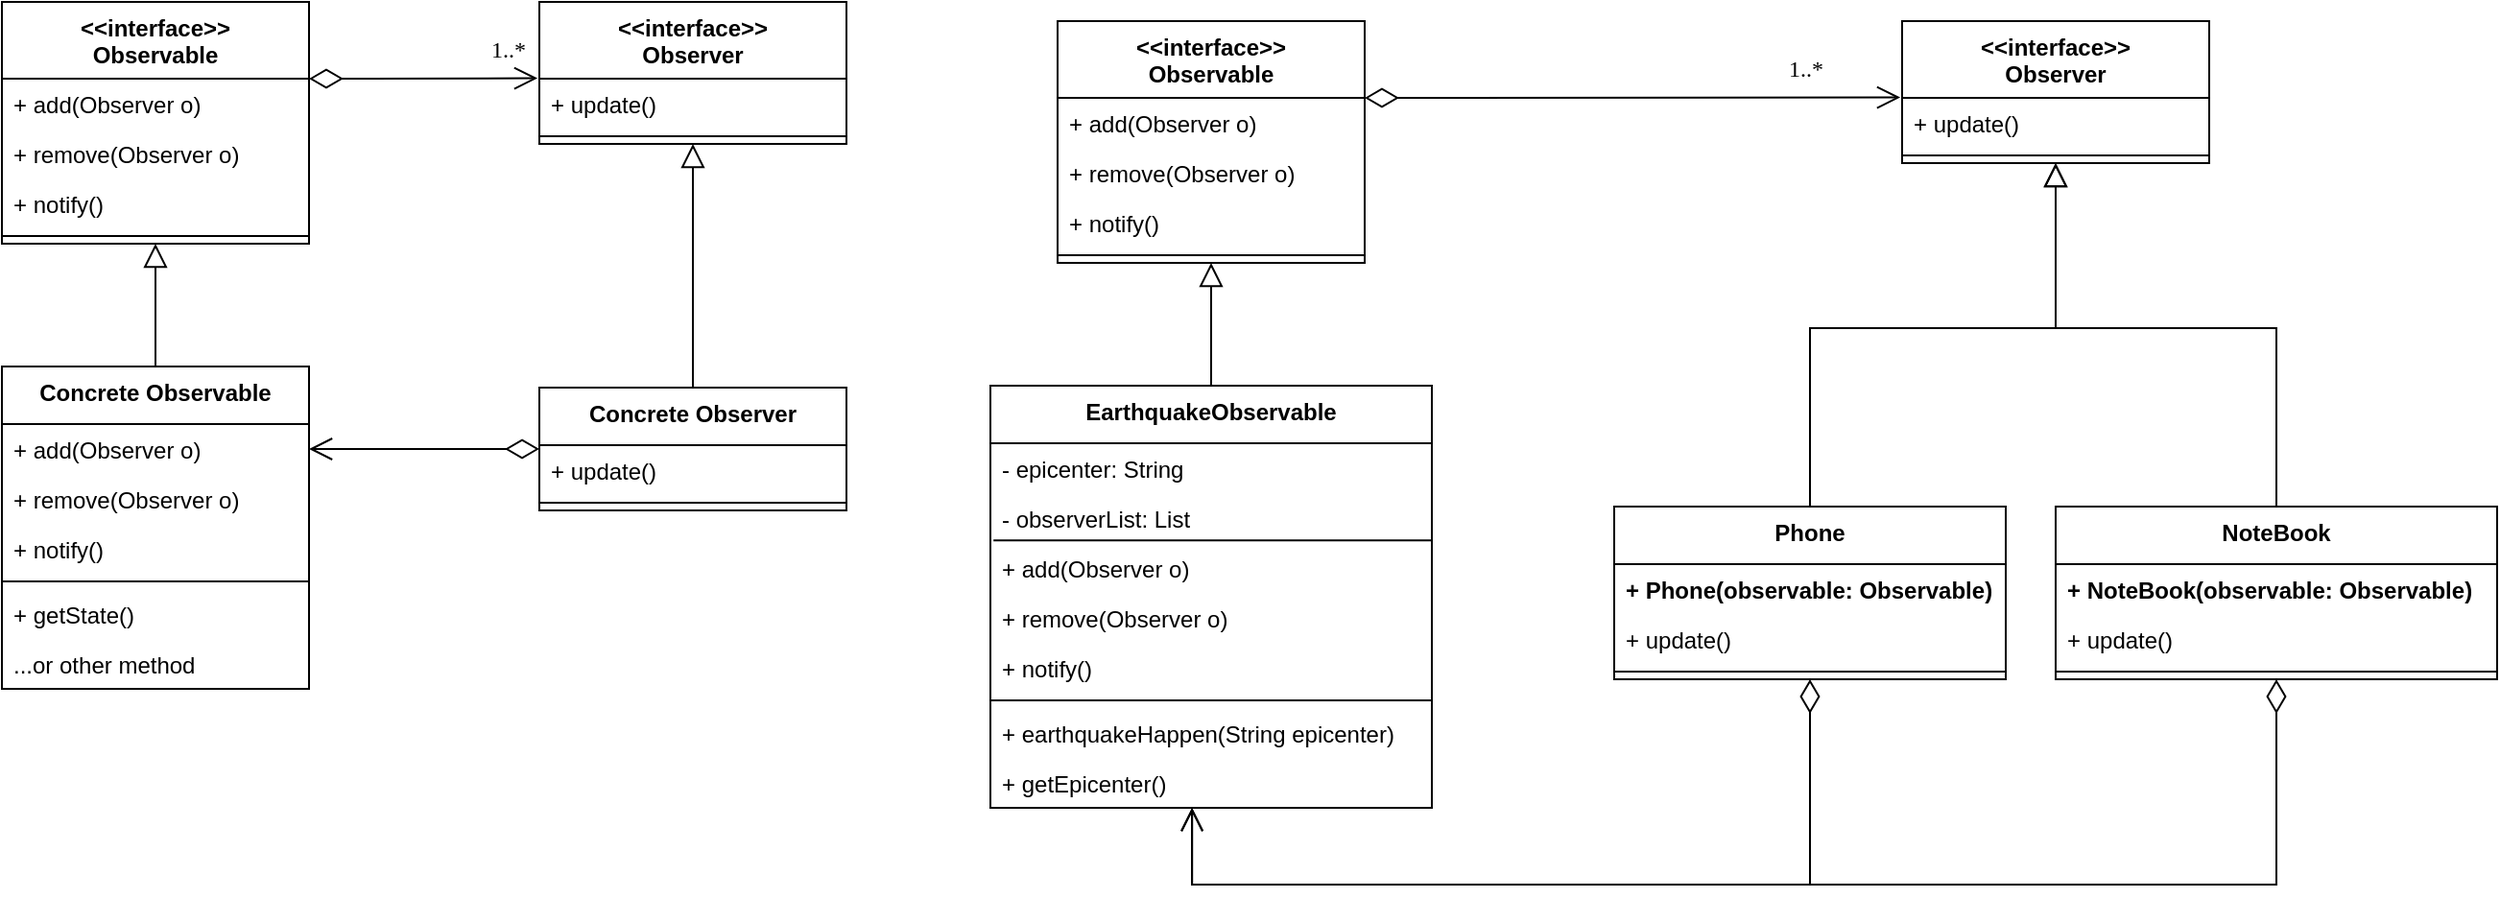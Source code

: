 <mxfile version="16.1.0" type="device"><diagram id="jBMqTBb5fiHSzNggL6_g" name="Page-1"><mxGraphModel dx="782" dy="436" grid="1" gridSize="10" guides="1" tooltips="1" connect="1" arrows="1" fold="1" page="1" pageScale="1" pageWidth="827" pageHeight="1169" math="0" shadow="0"><root><mxCell id="0"/><mxCell id="1" parent="0"/><mxCell id="Dp1LEqSKS0qnE7EP_qaA-29" style="edgeStyle=orthogonalEdgeStyle;rounded=0;orthogonalLoop=1;jettySize=auto;html=1;entryX=-0.006;entryY=-0.009;entryDx=0;entryDy=0;endArrow=open;endFill=0;endSize=10;startArrow=diamondThin;startFill=0;startSize=15;entryPerimeter=0;" parent="1" source="Dp1LEqSKS0qnE7EP_qaA-1" target="Dp1LEqSKS0qnE7EP_qaA-6" edge="1"><mxGeometry relative="1" as="geometry"><Array as="points"><mxPoint x="340" y="120"/><mxPoint x="340" y="120"/></Array></mxGeometry></mxCell><mxCell id="Dp1LEqSKS0qnE7EP_qaA-1" value="&lt;&lt;interface&gt;&gt;&#10;Observable" style="swimlane;fontStyle=1;align=center;verticalAlign=top;childLayout=stackLayout;horizontal=1;startSize=40;horizontalStack=0;resizeParent=1;resizeParentMax=0;resizeLast=0;collapsible=1;marginBottom=0;" parent="1" vertex="1"><mxGeometry x="150" y="80" width="160" height="126" as="geometry"/></mxCell><mxCell id="Dp1LEqSKS0qnE7EP_qaA-2" value="+ add(Observer o)" style="text;strokeColor=none;fillColor=none;align=left;verticalAlign=top;spacingLeft=4;spacingRight=4;overflow=hidden;rotatable=0;points=[[0,0.5],[1,0.5]];portConstraint=eastwest;" parent="Dp1LEqSKS0qnE7EP_qaA-1" vertex="1"><mxGeometry y="40" width="160" height="26" as="geometry"/></mxCell><mxCell id="Dp1LEqSKS0qnE7EP_qaA-9" value="+ remove(Observer o)" style="text;strokeColor=none;fillColor=none;align=left;verticalAlign=top;spacingLeft=4;spacingRight=4;overflow=hidden;rotatable=0;points=[[0,0.5],[1,0.5]];portConstraint=eastwest;" parent="Dp1LEqSKS0qnE7EP_qaA-1" vertex="1"><mxGeometry y="66" width="160" height="26" as="geometry"/></mxCell><mxCell id="Dp1LEqSKS0qnE7EP_qaA-4" value="+ notify()" style="text;strokeColor=none;fillColor=none;align=left;verticalAlign=top;spacingLeft=4;spacingRight=4;overflow=hidden;rotatable=0;points=[[0,0.5],[1,0.5]];portConstraint=eastwest;" parent="Dp1LEqSKS0qnE7EP_qaA-1" vertex="1"><mxGeometry y="92" width="160" height="26" as="geometry"/></mxCell><mxCell id="Dp1LEqSKS0qnE7EP_qaA-3" value="" style="line;strokeWidth=1;fillColor=none;align=left;verticalAlign=middle;spacingTop=-1;spacingLeft=3;spacingRight=3;rotatable=0;labelPosition=right;points=[];portConstraint=eastwest;" parent="Dp1LEqSKS0qnE7EP_qaA-1" vertex="1"><mxGeometry y="118" width="160" height="8" as="geometry"/></mxCell><mxCell id="Dp1LEqSKS0qnE7EP_qaA-5" value="&lt;&lt;interface&gt;&gt;&#10;Observer" style="swimlane;fontStyle=1;align=center;verticalAlign=top;childLayout=stackLayout;horizontal=1;startSize=40;horizontalStack=0;resizeParent=1;resizeParentMax=0;resizeLast=0;collapsible=1;marginBottom=0;" parent="1" vertex="1"><mxGeometry x="430" y="80" width="160" height="74" as="geometry"/></mxCell><mxCell id="Dp1LEqSKS0qnE7EP_qaA-6" value="+ update()" style="text;strokeColor=none;fillColor=none;align=left;verticalAlign=top;spacingLeft=4;spacingRight=4;overflow=hidden;rotatable=0;points=[[0,0.5],[1,0.5]];portConstraint=eastwest;" parent="Dp1LEqSKS0qnE7EP_qaA-5" vertex="1"><mxGeometry y="40" width="160" height="26" as="geometry"/></mxCell><mxCell id="Dp1LEqSKS0qnE7EP_qaA-7" value="" style="line;strokeWidth=1;fillColor=none;align=left;verticalAlign=middle;spacingTop=-1;spacingLeft=3;spacingRight=3;rotatable=0;labelPosition=right;points=[];portConstraint=eastwest;" parent="Dp1LEqSKS0qnE7EP_qaA-5" vertex="1"><mxGeometry y="66" width="160" height="8" as="geometry"/></mxCell><mxCell id="Dp1LEqSKS0qnE7EP_qaA-27" style="edgeStyle=orthogonalEdgeStyle;rounded=0;orthogonalLoop=1;jettySize=auto;html=1;entryX=0.5;entryY=1;entryDx=0;entryDy=0;endArrow=block;endFill=0;endSize=10;" parent="1" source="Dp1LEqSKS0qnE7EP_qaA-15" target="Dp1LEqSKS0qnE7EP_qaA-1" edge="1"><mxGeometry relative="1" as="geometry"/></mxCell><mxCell id="Dp1LEqSKS0qnE7EP_qaA-15" value="Concrete Observable" style="swimlane;fontStyle=1;align=center;verticalAlign=top;childLayout=stackLayout;horizontal=1;startSize=30;horizontalStack=0;resizeParent=1;resizeParentMax=0;resizeLast=0;collapsible=1;marginBottom=0;" parent="1" vertex="1"><mxGeometry x="150" y="270" width="160" height="168" as="geometry"/></mxCell><mxCell id="Dp1LEqSKS0qnE7EP_qaA-16" value="+ add(Observer o)" style="text;strokeColor=none;fillColor=none;align=left;verticalAlign=top;spacingLeft=4;spacingRight=4;overflow=hidden;rotatable=0;points=[[0,0.5],[1,0.5]];portConstraint=eastwest;" parent="Dp1LEqSKS0qnE7EP_qaA-15" vertex="1"><mxGeometry y="30" width="160" height="26" as="geometry"/></mxCell><mxCell id="Dp1LEqSKS0qnE7EP_qaA-18" value="+ remove(Observer o)" style="text;strokeColor=none;fillColor=none;align=left;verticalAlign=top;spacingLeft=4;spacingRight=4;overflow=hidden;rotatable=0;points=[[0,0.5],[1,0.5]];portConstraint=eastwest;" parent="Dp1LEqSKS0qnE7EP_qaA-15" vertex="1"><mxGeometry y="56" width="160" height="26" as="geometry"/></mxCell><mxCell id="Dp1LEqSKS0qnE7EP_qaA-19" value="+ notify()" style="text;strokeColor=none;fillColor=none;align=left;verticalAlign=top;spacingLeft=4;spacingRight=4;overflow=hidden;rotatable=0;points=[[0,0.5],[1,0.5]];portConstraint=eastwest;" parent="Dp1LEqSKS0qnE7EP_qaA-15" vertex="1"><mxGeometry y="82" width="160" height="26" as="geometry"/></mxCell><mxCell id="Dp1LEqSKS0qnE7EP_qaA-17" value="" style="line;strokeWidth=1;fillColor=none;align=left;verticalAlign=middle;spacingTop=-1;spacingLeft=3;spacingRight=3;rotatable=0;labelPosition=right;points=[];portConstraint=eastwest;" parent="Dp1LEqSKS0qnE7EP_qaA-15" vertex="1"><mxGeometry y="108" width="160" height="8" as="geometry"/></mxCell><mxCell id="Dp1LEqSKS0qnE7EP_qaA-20" value="+ getState()" style="text;strokeColor=none;fillColor=none;align=left;verticalAlign=top;spacingLeft=4;spacingRight=4;overflow=hidden;rotatable=0;points=[[0,0.5],[1,0.5]];portConstraint=eastwest;" parent="Dp1LEqSKS0qnE7EP_qaA-15" vertex="1"><mxGeometry y="116" width="160" height="26" as="geometry"/></mxCell><mxCell id="Dp1LEqSKS0qnE7EP_qaA-34" value="...or other method" style="text;strokeColor=none;fillColor=none;align=left;verticalAlign=top;spacingLeft=4;spacingRight=4;overflow=hidden;rotatable=0;points=[[0,0.5],[1,0.5]];portConstraint=eastwest;" parent="Dp1LEqSKS0qnE7EP_qaA-15" vertex="1"><mxGeometry y="142" width="160" height="26" as="geometry"/></mxCell><mxCell id="Dp1LEqSKS0qnE7EP_qaA-28" style="edgeStyle=orthogonalEdgeStyle;rounded=0;orthogonalLoop=1;jettySize=auto;html=1;entryX=0.5;entryY=1;entryDx=0;entryDy=0;endArrow=block;endFill=0;endSize=10;" parent="1" source="Dp1LEqSKS0qnE7EP_qaA-21" target="Dp1LEqSKS0qnE7EP_qaA-5" edge="1"><mxGeometry relative="1" as="geometry"/></mxCell><mxCell id="Dp1LEqSKS0qnE7EP_qaA-33" style="edgeStyle=orthogonalEdgeStyle;rounded=0;orthogonalLoop=1;jettySize=auto;html=1;entryX=1;entryY=0.5;entryDx=0;entryDy=0;fontFamily=Verdana;startArrow=diamondThin;startFill=0;endArrow=open;endFill=0;startSize=15;endSize=10;" parent="1" source="Dp1LEqSKS0qnE7EP_qaA-21" target="Dp1LEqSKS0qnE7EP_qaA-16" edge="1"><mxGeometry relative="1" as="geometry"/></mxCell><mxCell id="Dp1LEqSKS0qnE7EP_qaA-21" value="Concrete Observer" style="swimlane;fontStyle=1;align=center;verticalAlign=top;childLayout=stackLayout;horizontal=1;startSize=30;horizontalStack=0;resizeParent=1;resizeParentMax=0;resizeLast=0;collapsible=1;marginBottom=0;" parent="1" vertex="1"><mxGeometry x="430" y="281" width="160" height="64" as="geometry"/></mxCell><mxCell id="Dp1LEqSKS0qnE7EP_qaA-22" value="+ update()" style="text;strokeColor=none;fillColor=none;align=left;verticalAlign=top;spacingLeft=4;spacingRight=4;overflow=hidden;rotatable=0;points=[[0,0.5],[1,0.5]];portConstraint=eastwest;" parent="Dp1LEqSKS0qnE7EP_qaA-21" vertex="1"><mxGeometry y="30" width="160" height="26" as="geometry"/></mxCell><mxCell id="Dp1LEqSKS0qnE7EP_qaA-25" value="" style="line;strokeWidth=1;fillColor=none;align=left;verticalAlign=middle;spacingTop=-1;spacingLeft=3;spacingRight=3;rotatable=0;labelPosition=right;points=[];portConstraint=eastwest;" parent="Dp1LEqSKS0qnE7EP_qaA-21" vertex="1"><mxGeometry y="56" width="160" height="8" as="geometry"/></mxCell><mxCell id="Dp1LEqSKS0qnE7EP_qaA-30" value="1..*" style="text;html=1;strokeColor=none;fillColor=none;align=center;verticalAlign=middle;whiteSpace=wrap;rounded=0;fontFamily=Verdana;" parent="1" vertex="1"><mxGeometry x="384" y="90" width="60" height="30" as="geometry"/></mxCell><mxCell id="LIw-51wXLznhRcdPemde-1" style="edgeStyle=orthogonalEdgeStyle;rounded=0;orthogonalLoop=1;jettySize=auto;html=1;entryX=-0.006;entryY=-0.009;entryDx=0;entryDy=0;endArrow=open;endFill=0;endSize=10;startArrow=diamondThin;startFill=0;startSize=15;entryPerimeter=0;" edge="1" parent="1" source="LIw-51wXLznhRcdPemde-2" target="LIw-51wXLznhRcdPemde-8"><mxGeometry relative="1" as="geometry"><Array as="points"><mxPoint x="890" y="130"/><mxPoint x="890" y="130"/></Array></mxGeometry></mxCell><mxCell id="LIw-51wXLznhRcdPemde-2" value="&lt;&lt;interface&gt;&gt;&#10;Observable" style="swimlane;fontStyle=1;align=center;verticalAlign=top;childLayout=stackLayout;horizontal=1;startSize=40;horizontalStack=0;resizeParent=1;resizeParentMax=0;resizeLast=0;collapsible=1;marginBottom=0;" vertex="1" parent="1"><mxGeometry x="700" y="90" width="160" height="126" as="geometry"/></mxCell><mxCell id="LIw-51wXLznhRcdPemde-3" value="+ add(Observer o)" style="text;strokeColor=none;fillColor=none;align=left;verticalAlign=top;spacingLeft=4;spacingRight=4;overflow=hidden;rotatable=0;points=[[0,0.5],[1,0.5]];portConstraint=eastwest;" vertex="1" parent="LIw-51wXLznhRcdPemde-2"><mxGeometry y="40" width="160" height="26" as="geometry"/></mxCell><mxCell id="LIw-51wXLznhRcdPemde-4" value="+ remove(Observer o)" style="text;strokeColor=none;fillColor=none;align=left;verticalAlign=top;spacingLeft=4;spacingRight=4;overflow=hidden;rotatable=0;points=[[0,0.5],[1,0.5]];portConstraint=eastwest;" vertex="1" parent="LIw-51wXLznhRcdPemde-2"><mxGeometry y="66" width="160" height="26" as="geometry"/></mxCell><mxCell id="LIw-51wXLznhRcdPemde-5" value="+ notify()" style="text;strokeColor=none;fillColor=none;align=left;verticalAlign=top;spacingLeft=4;spacingRight=4;overflow=hidden;rotatable=0;points=[[0,0.5],[1,0.5]];portConstraint=eastwest;" vertex="1" parent="LIw-51wXLznhRcdPemde-2"><mxGeometry y="92" width="160" height="26" as="geometry"/></mxCell><mxCell id="LIw-51wXLznhRcdPemde-6" value="" style="line;strokeWidth=1;fillColor=none;align=left;verticalAlign=middle;spacingTop=-1;spacingLeft=3;spacingRight=3;rotatable=0;labelPosition=right;points=[];portConstraint=eastwest;" vertex="1" parent="LIw-51wXLznhRcdPemde-2"><mxGeometry y="118" width="160" height="8" as="geometry"/></mxCell><mxCell id="LIw-51wXLznhRcdPemde-7" value="&lt;&lt;interface&gt;&gt;&#10;Observer" style="swimlane;fontStyle=1;align=center;verticalAlign=top;childLayout=stackLayout;horizontal=1;startSize=40;horizontalStack=0;resizeParent=1;resizeParentMax=0;resizeLast=0;collapsible=1;marginBottom=0;" vertex="1" parent="1"><mxGeometry x="1140" y="90" width="160" height="74" as="geometry"/></mxCell><mxCell id="LIw-51wXLznhRcdPemde-8" value="+ update()" style="text;strokeColor=none;fillColor=none;align=left;verticalAlign=top;spacingLeft=4;spacingRight=4;overflow=hidden;rotatable=0;points=[[0,0.5],[1,0.5]];portConstraint=eastwest;" vertex="1" parent="LIw-51wXLznhRcdPemde-7"><mxGeometry y="40" width="160" height="26" as="geometry"/></mxCell><mxCell id="LIw-51wXLznhRcdPemde-9" value="" style="line;strokeWidth=1;fillColor=none;align=left;verticalAlign=middle;spacingTop=-1;spacingLeft=3;spacingRight=3;rotatable=0;labelPosition=right;points=[];portConstraint=eastwest;" vertex="1" parent="LIw-51wXLznhRcdPemde-7"><mxGeometry y="66" width="160" height="8" as="geometry"/></mxCell><mxCell id="LIw-51wXLznhRcdPemde-10" style="edgeStyle=orthogonalEdgeStyle;rounded=0;orthogonalLoop=1;jettySize=auto;html=1;entryX=0.5;entryY=1;entryDx=0;entryDy=0;endArrow=block;endFill=0;endSize=10;" edge="1" parent="1" source="LIw-51wXLznhRcdPemde-11" target="LIw-51wXLznhRcdPemde-2"><mxGeometry relative="1" as="geometry"/></mxCell><mxCell id="LIw-51wXLznhRcdPemde-11" value="EarthquakeObservable" style="swimlane;fontStyle=1;align=center;verticalAlign=top;childLayout=stackLayout;horizontal=1;startSize=30;horizontalStack=0;resizeParent=1;resizeParentMax=0;resizeLast=0;collapsible=1;marginBottom=0;" vertex="1" parent="1"><mxGeometry x="665" y="280" width="230" height="220" as="geometry"/></mxCell><mxCell id="LIw-51wXLznhRcdPemde-24" value="- epicenter: String" style="text;strokeColor=none;fillColor=none;align=left;verticalAlign=top;spacingLeft=4;spacingRight=4;overflow=hidden;rotatable=0;points=[[0,0.5],[1,0.5]];portConstraint=eastwest;" vertex="1" parent="LIw-51wXLznhRcdPemde-11"><mxGeometry y="30" width="230" height="26" as="geometry"/></mxCell><mxCell id="LIw-51wXLznhRcdPemde-25" value="- observerList: List" style="text;strokeColor=none;fillColor=none;align=left;verticalAlign=top;spacingLeft=4;spacingRight=4;overflow=hidden;rotatable=0;points=[[0,0.5],[1,0.5]];portConstraint=eastwest;" vertex="1" parent="LIw-51wXLznhRcdPemde-11"><mxGeometry y="56" width="230" height="26" as="geometry"/></mxCell><mxCell id="LIw-51wXLznhRcdPemde-12" value="+ add(Observer o)" style="text;strokeColor=none;fillColor=none;align=left;verticalAlign=top;spacingLeft=4;spacingRight=4;overflow=hidden;rotatable=0;points=[[0,0.5],[1,0.5]];portConstraint=eastwest;" vertex="1" parent="LIw-51wXLznhRcdPemde-11"><mxGeometry y="82" width="230" height="26" as="geometry"/></mxCell><mxCell id="LIw-51wXLznhRcdPemde-13" value="+ remove(Observer o)" style="text;strokeColor=none;fillColor=none;align=left;verticalAlign=top;spacingLeft=4;spacingRight=4;overflow=hidden;rotatable=0;points=[[0,0.5],[1,0.5]];portConstraint=eastwest;" vertex="1" parent="LIw-51wXLznhRcdPemde-11"><mxGeometry y="108" width="230" height="26" as="geometry"/></mxCell><mxCell id="LIw-51wXLznhRcdPemde-14" value="+ notify()" style="text;strokeColor=none;fillColor=none;align=left;verticalAlign=top;spacingLeft=4;spacingRight=4;overflow=hidden;rotatable=0;points=[[0,0.5],[1,0.5]];portConstraint=eastwest;" vertex="1" parent="LIw-51wXLznhRcdPemde-11"><mxGeometry y="134" width="230" height="26" as="geometry"/></mxCell><mxCell id="LIw-51wXLznhRcdPemde-15" value="" style="line;strokeWidth=1;fillColor=none;align=left;verticalAlign=middle;spacingTop=-1;spacingLeft=3;spacingRight=3;rotatable=0;labelPosition=right;points=[];portConstraint=eastwest;" vertex="1" parent="LIw-51wXLznhRcdPemde-11"><mxGeometry y="160" width="230" height="8" as="geometry"/></mxCell><mxCell id="LIw-51wXLznhRcdPemde-16" value="+ earthquakeHappen(String epicenter)" style="text;strokeColor=none;fillColor=none;align=left;verticalAlign=top;spacingLeft=4;spacingRight=4;overflow=hidden;rotatable=0;points=[[0,0.5],[1,0.5]];portConstraint=eastwest;" vertex="1" parent="LIw-51wXLznhRcdPemde-11"><mxGeometry y="168" width="230" height="26" as="geometry"/></mxCell><mxCell id="LIw-51wXLznhRcdPemde-17" value="+ getEpicenter()" style="text;strokeColor=none;fillColor=none;align=left;verticalAlign=top;spacingLeft=4;spacingRight=4;overflow=hidden;rotatable=0;points=[[0,0.5],[1,0.5]];portConstraint=eastwest;" vertex="1" parent="LIw-51wXLznhRcdPemde-11"><mxGeometry y="194" width="230" height="26" as="geometry"/></mxCell><mxCell id="LIw-51wXLznhRcdPemde-29" value="" style="endArrow=none;html=1;rounded=0;entryX=0.999;entryY=-0.051;entryDx=0;entryDy=0;entryPerimeter=0;exitX=0.007;exitY=-0.051;exitDx=0;exitDy=0;exitPerimeter=0;" edge="1" parent="LIw-51wXLznhRcdPemde-11" source="LIw-51wXLznhRcdPemde-12" target="LIw-51wXLznhRcdPemde-12"><mxGeometry width="50" height="50" relative="1" as="geometry"><mxPoint x="15" y="190" as="sourcePoint"/><mxPoint x="65" y="140" as="targetPoint"/></mxGeometry></mxCell><mxCell id="LIw-51wXLznhRcdPemde-18" style="edgeStyle=orthogonalEdgeStyle;rounded=0;orthogonalLoop=1;jettySize=auto;html=1;entryX=0.5;entryY=1;entryDx=0;entryDy=0;endArrow=block;endFill=0;endSize=10;exitX=0.5;exitY=0;exitDx=0;exitDy=0;" edge="1" parent="1" source="LIw-51wXLznhRcdPemde-20" target="LIw-51wXLznhRcdPemde-7"><mxGeometry relative="1" as="geometry"><Array as="points"><mxPoint x="1092" y="250"/><mxPoint x="1220" y="250"/></Array></mxGeometry></mxCell><mxCell id="LIw-51wXLznhRcdPemde-19" style="edgeStyle=orthogonalEdgeStyle;rounded=0;orthogonalLoop=1;jettySize=auto;html=1;fontFamily=Verdana;startArrow=diamondThin;startFill=0;endArrow=open;endFill=0;startSize=15;endSize=10;exitX=0.5;exitY=1;exitDx=0;exitDy=0;entryX=0.457;entryY=1;entryDx=0;entryDy=0;entryPerimeter=0;" edge="1" parent="1" source="LIw-51wXLznhRcdPemde-20" target="LIw-51wXLznhRcdPemde-17"><mxGeometry relative="1" as="geometry"><Array as="points"><mxPoint x="1092" y="540"/><mxPoint x="770" y="540"/></Array></mxGeometry></mxCell><mxCell id="LIw-51wXLznhRcdPemde-20" value="Phone" style="swimlane;fontStyle=1;align=center;verticalAlign=top;childLayout=stackLayout;horizontal=1;startSize=30;horizontalStack=0;resizeParent=1;resizeParentMax=0;resizeLast=0;collapsible=1;marginBottom=0;" vertex="1" parent="1"><mxGeometry x="990" y="343" width="204" height="90" as="geometry"/></mxCell><mxCell id="LIw-51wXLznhRcdPemde-30" value="+ Phone(observable: Observable)" style="text;strokeColor=none;fillColor=none;align=left;verticalAlign=top;spacingLeft=4;spacingRight=4;overflow=hidden;rotatable=0;points=[[0,0.5],[1,0.5]];portConstraint=eastwest;fontStyle=1" vertex="1" parent="LIw-51wXLznhRcdPemde-20"><mxGeometry y="30" width="204" height="26" as="geometry"/></mxCell><mxCell id="LIw-51wXLznhRcdPemde-21" value="+ update()" style="text;strokeColor=none;fillColor=none;align=left;verticalAlign=top;spacingLeft=4;spacingRight=4;overflow=hidden;rotatable=0;points=[[0,0.5],[1,0.5]];portConstraint=eastwest;" vertex="1" parent="LIw-51wXLznhRcdPemde-20"><mxGeometry y="56" width="204" height="26" as="geometry"/></mxCell><mxCell id="LIw-51wXLznhRcdPemde-22" value="" style="line;strokeWidth=1;fillColor=none;align=left;verticalAlign=middle;spacingTop=-1;spacingLeft=3;spacingRight=3;rotatable=0;labelPosition=right;points=[];portConstraint=eastwest;" vertex="1" parent="LIw-51wXLznhRcdPemde-20"><mxGeometry y="82" width="204" height="8" as="geometry"/></mxCell><mxCell id="LIw-51wXLznhRcdPemde-23" value="1..*" style="text;html=1;strokeColor=none;fillColor=none;align=center;verticalAlign=middle;whiteSpace=wrap;rounded=0;fontFamily=Verdana;" vertex="1" parent="1"><mxGeometry x="1060" y="100" width="60" height="30" as="geometry"/></mxCell><mxCell id="LIw-51wXLznhRcdPemde-39" style="edgeStyle=orthogonalEdgeStyle;rounded=0;orthogonalLoop=1;jettySize=auto;html=1;entryX=0.5;entryY=1;entryDx=0;entryDy=0;endArrow=block;endFill=0;endSize=10;exitX=0.5;exitY=0;exitDx=0;exitDy=0;" edge="1" parent="1" source="LIw-51wXLznhRcdPemde-35" target="LIw-51wXLznhRcdPemde-7"><mxGeometry relative="1" as="geometry"><Array as="points"><mxPoint x="1335" y="250"/><mxPoint x="1220" y="250"/></Array></mxGeometry></mxCell><mxCell id="LIw-51wXLznhRcdPemde-40" style="edgeStyle=orthogonalEdgeStyle;rounded=0;orthogonalLoop=1;jettySize=auto;html=1;endArrow=open;endFill=0;endSize=10;startArrow=diamondThin;startFill=0;startSize=15;" edge="1" parent="1" source="LIw-51wXLznhRcdPemde-35"><mxGeometry relative="1" as="geometry"><mxPoint x="770" y="500" as="targetPoint"/><Array as="points"><mxPoint x="1335" y="540"/><mxPoint x="770" y="540"/></Array></mxGeometry></mxCell><mxCell id="LIw-51wXLznhRcdPemde-35" value="NoteBook" style="swimlane;fontStyle=1;align=center;verticalAlign=top;childLayout=stackLayout;horizontal=1;startSize=30;horizontalStack=0;resizeParent=1;resizeParentMax=0;resizeLast=0;collapsible=1;marginBottom=0;" vertex="1" parent="1"><mxGeometry x="1220" y="343" width="230" height="90" as="geometry"/></mxCell><mxCell id="LIw-51wXLznhRcdPemde-36" value="+ NoteBook(observable: Observable)" style="text;strokeColor=none;fillColor=none;align=left;verticalAlign=top;spacingLeft=4;spacingRight=4;overflow=hidden;rotatable=0;points=[[0,0.5],[1,0.5]];portConstraint=eastwest;fontStyle=1" vertex="1" parent="LIw-51wXLznhRcdPemde-35"><mxGeometry y="30" width="230" height="26" as="geometry"/></mxCell><mxCell id="LIw-51wXLznhRcdPemde-37" value="+ update()" style="text;strokeColor=none;fillColor=none;align=left;verticalAlign=top;spacingLeft=4;spacingRight=4;overflow=hidden;rotatable=0;points=[[0,0.5],[1,0.5]];portConstraint=eastwest;" vertex="1" parent="LIw-51wXLznhRcdPemde-35"><mxGeometry y="56" width="230" height="26" as="geometry"/></mxCell><mxCell id="LIw-51wXLznhRcdPemde-38" value="" style="line;strokeWidth=1;fillColor=none;align=left;verticalAlign=middle;spacingTop=-1;spacingLeft=3;spacingRight=3;rotatable=0;labelPosition=right;points=[];portConstraint=eastwest;" vertex="1" parent="LIw-51wXLznhRcdPemde-35"><mxGeometry y="82" width="230" height="8" as="geometry"/></mxCell></root></mxGraphModel></diagram></mxfile>